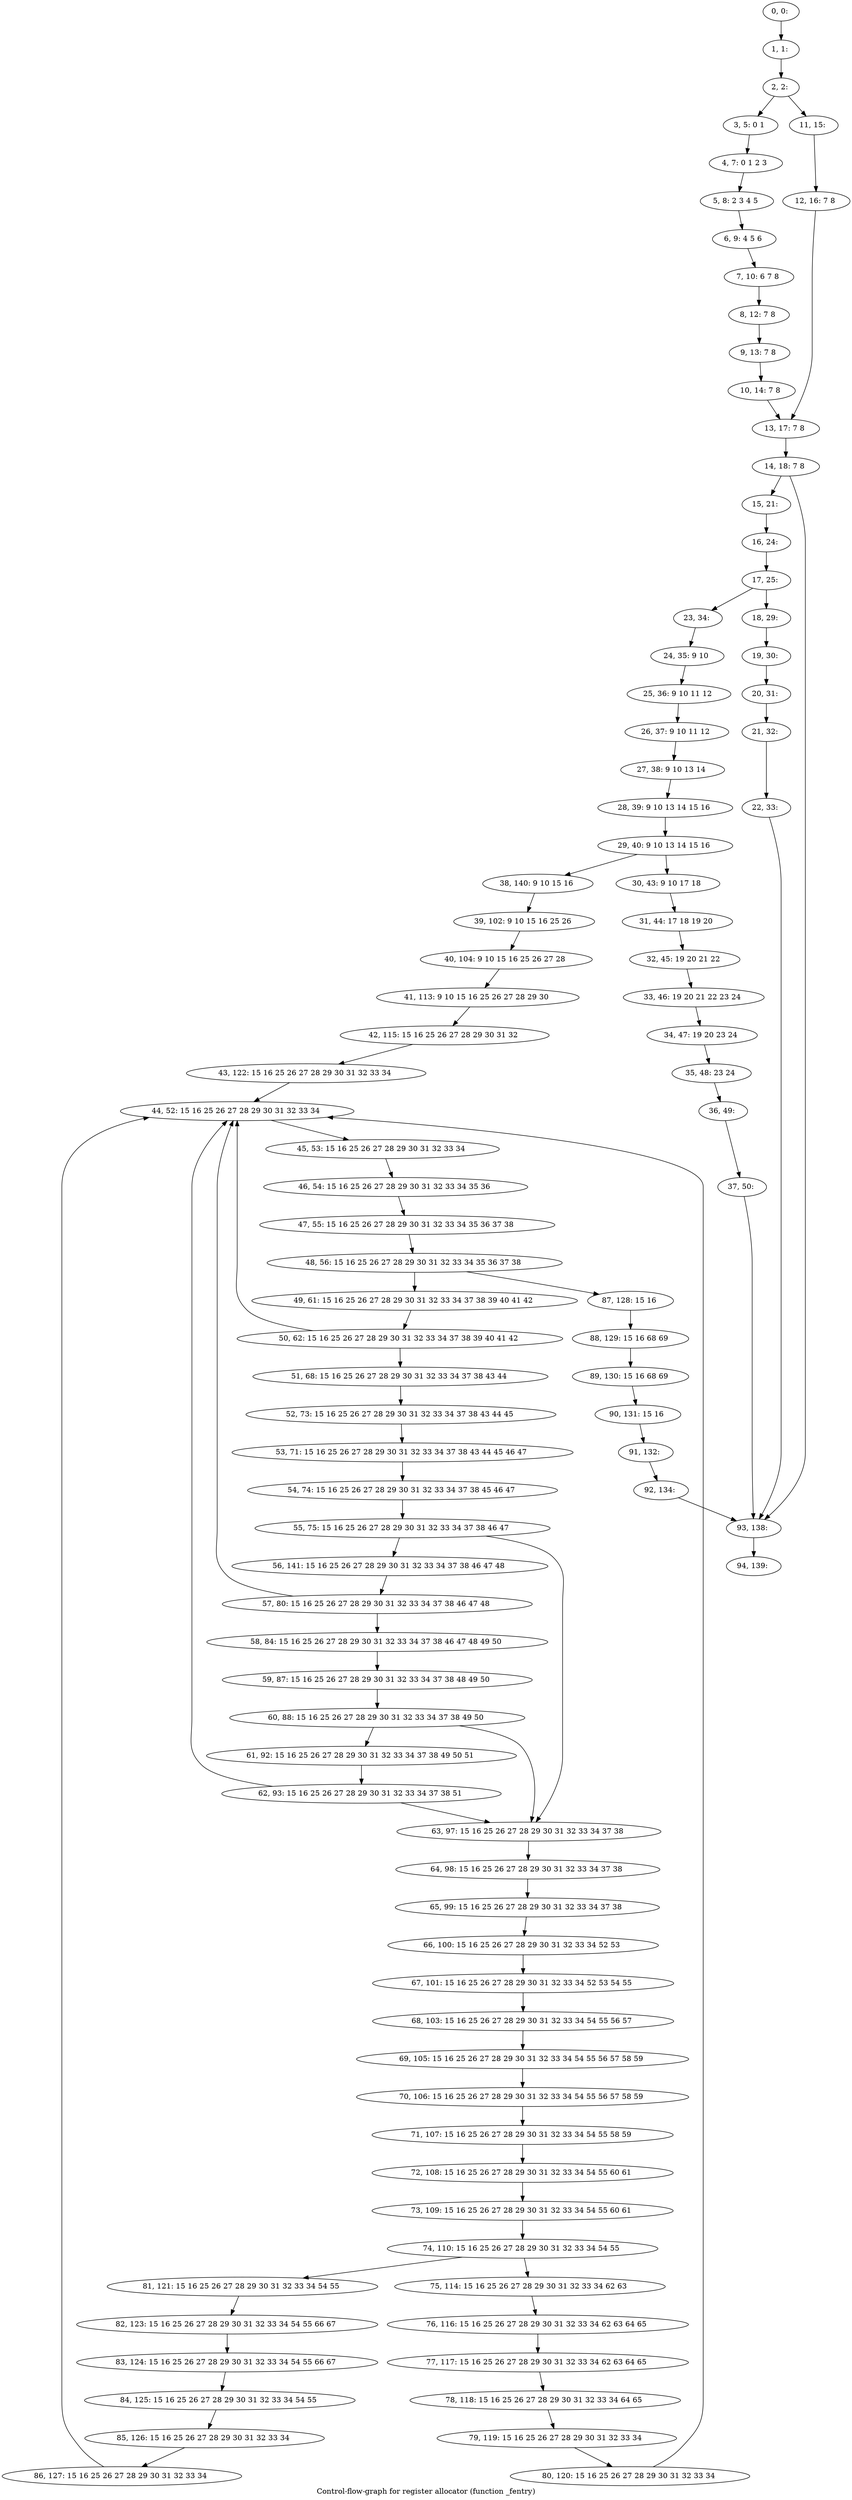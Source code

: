 digraph G {
graph [label="Control-flow-graph for register allocator (function _fentry)"]
0[label="0, 0: "];
1[label="1, 1: "];
2[label="2, 2: "];
3[label="3, 5: 0 1 "];
4[label="4, 7: 0 1 2 3 "];
5[label="5, 8: 2 3 4 5 "];
6[label="6, 9: 4 5 6 "];
7[label="7, 10: 6 7 8 "];
8[label="8, 12: 7 8 "];
9[label="9, 13: 7 8 "];
10[label="10, 14: 7 8 "];
11[label="11, 15: "];
12[label="12, 16: 7 8 "];
13[label="13, 17: 7 8 "];
14[label="14, 18: 7 8 "];
15[label="15, 21: "];
16[label="16, 24: "];
17[label="17, 25: "];
18[label="18, 29: "];
19[label="19, 30: "];
20[label="20, 31: "];
21[label="21, 32: "];
22[label="22, 33: "];
23[label="23, 34: "];
24[label="24, 35: 9 10 "];
25[label="25, 36: 9 10 11 12 "];
26[label="26, 37: 9 10 11 12 "];
27[label="27, 38: 9 10 13 14 "];
28[label="28, 39: 9 10 13 14 15 16 "];
29[label="29, 40: 9 10 13 14 15 16 "];
30[label="30, 43: 9 10 17 18 "];
31[label="31, 44: 17 18 19 20 "];
32[label="32, 45: 19 20 21 22 "];
33[label="33, 46: 19 20 21 22 23 24 "];
34[label="34, 47: 19 20 23 24 "];
35[label="35, 48: 23 24 "];
36[label="36, 49: "];
37[label="37, 50: "];
38[label="38, 140: 9 10 15 16 "];
39[label="39, 102: 9 10 15 16 25 26 "];
40[label="40, 104: 9 10 15 16 25 26 27 28 "];
41[label="41, 113: 9 10 15 16 25 26 27 28 29 30 "];
42[label="42, 115: 15 16 25 26 27 28 29 30 31 32 "];
43[label="43, 122: 15 16 25 26 27 28 29 30 31 32 33 34 "];
44[label="44, 52: 15 16 25 26 27 28 29 30 31 32 33 34 "];
45[label="45, 53: 15 16 25 26 27 28 29 30 31 32 33 34 "];
46[label="46, 54: 15 16 25 26 27 28 29 30 31 32 33 34 35 36 "];
47[label="47, 55: 15 16 25 26 27 28 29 30 31 32 33 34 35 36 37 38 "];
48[label="48, 56: 15 16 25 26 27 28 29 30 31 32 33 34 35 36 37 38 "];
49[label="49, 61: 15 16 25 26 27 28 29 30 31 32 33 34 37 38 39 40 41 42 "];
50[label="50, 62: 15 16 25 26 27 28 29 30 31 32 33 34 37 38 39 40 41 42 "];
51[label="51, 68: 15 16 25 26 27 28 29 30 31 32 33 34 37 38 43 44 "];
52[label="52, 73: 15 16 25 26 27 28 29 30 31 32 33 34 37 38 43 44 45 "];
53[label="53, 71: 15 16 25 26 27 28 29 30 31 32 33 34 37 38 43 44 45 46 47 "];
54[label="54, 74: 15 16 25 26 27 28 29 30 31 32 33 34 37 38 45 46 47 "];
55[label="55, 75: 15 16 25 26 27 28 29 30 31 32 33 34 37 38 46 47 "];
56[label="56, 141: 15 16 25 26 27 28 29 30 31 32 33 34 37 38 46 47 48 "];
57[label="57, 80: 15 16 25 26 27 28 29 30 31 32 33 34 37 38 46 47 48 "];
58[label="58, 84: 15 16 25 26 27 28 29 30 31 32 33 34 37 38 46 47 48 49 50 "];
59[label="59, 87: 15 16 25 26 27 28 29 30 31 32 33 34 37 38 48 49 50 "];
60[label="60, 88: 15 16 25 26 27 28 29 30 31 32 33 34 37 38 49 50 "];
61[label="61, 92: 15 16 25 26 27 28 29 30 31 32 33 34 37 38 49 50 51 "];
62[label="62, 93: 15 16 25 26 27 28 29 30 31 32 33 34 37 38 51 "];
63[label="63, 97: 15 16 25 26 27 28 29 30 31 32 33 34 37 38 "];
64[label="64, 98: 15 16 25 26 27 28 29 30 31 32 33 34 37 38 "];
65[label="65, 99: 15 16 25 26 27 28 29 30 31 32 33 34 37 38 "];
66[label="66, 100: 15 16 25 26 27 28 29 30 31 32 33 34 52 53 "];
67[label="67, 101: 15 16 25 26 27 28 29 30 31 32 33 34 52 53 54 55 "];
68[label="68, 103: 15 16 25 26 27 28 29 30 31 32 33 34 54 55 56 57 "];
69[label="69, 105: 15 16 25 26 27 28 29 30 31 32 33 34 54 55 56 57 58 59 "];
70[label="70, 106: 15 16 25 26 27 28 29 30 31 32 33 34 54 55 56 57 58 59 "];
71[label="71, 107: 15 16 25 26 27 28 29 30 31 32 33 34 54 55 58 59 "];
72[label="72, 108: 15 16 25 26 27 28 29 30 31 32 33 34 54 55 60 61 "];
73[label="73, 109: 15 16 25 26 27 28 29 30 31 32 33 34 54 55 60 61 "];
74[label="74, 110: 15 16 25 26 27 28 29 30 31 32 33 34 54 55 "];
75[label="75, 114: 15 16 25 26 27 28 29 30 31 32 33 34 62 63 "];
76[label="76, 116: 15 16 25 26 27 28 29 30 31 32 33 34 62 63 64 65 "];
77[label="77, 117: 15 16 25 26 27 28 29 30 31 32 33 34 62 63 64 65 "];
78[label="78, 118: 15 16 25 26 27 28 29 30 31 32 33 34 64 65 "];
79[label="79, 119: 15 16 25 26 27 28 29 30 31 32 33 34 "];
80[label="80, 120: 15 16 25 26 27 28 29 30 31 32 33 34 "];
81[label="81, 121: 15 16 25 26 27 28 29 30 31 32 33 34 54 55 "];
82[label="82, 123: 15 16 25 26 27 28 29 30 31 32 33 34 54 55 66 67 "];
83[label="83, 124: 15 16 25 26 27 28 29 30 31 32 33 34 54 55 66 67 "];
84[label="84, 125: 15 16 25 26 27 28 29 30 31 32 33 34 54 55 "];
85[label="85, 126: 15 16 25 26 27 28 29 30 31 32 33 34 "];
86[label="86, 127: 15 16 25 26 27 28 29 30 31 32 33 34 "];
87[label="87, 128: 15 16 "];
88[label="88, 129: 15 16 68 69 "];
89[label="89, 130: 15 16 68 69 "];
90[label="90, 131: 15 16 "];
91[label="91, 132: "];
92[label="92, 134: "];
93[label="93, 138: "];
94[label="94, 139: "];
0->1 ;
1->2 ;
2->3 ;
2->11 ;
3->4 ;
4->5 ;
5->6 ;
6->7 ;
7->8 ;
8->9 ;
9->10 ;
10->13 ;
11->12 ;
12->13 ;
13->14 ;
14->15 ;
14->93 ;
15->16 ;
16->17 ;
17->18 ;
17->23 ;
18->19 ;
19->20 ;
20->21 ;
21->22 ;
22->93 ;
23->24 ;
24->25 ;
25->26 ;
26->27 ;
27->28 ;
28->29 ;
29->30 ;
29->38 ;
30->31 ;
31->32 ;
32->33 ;
33->34 ;
34->35 ;
35->36 ;
36->37 ;
37->93 ;
38->39 ;
39->40 ;
40->41 ;
41->42 ;
42->43 ;
43->44 ;
44->45 ;
45->46 ;
46->47 ;
47->48 ;
48->49 ;
48->87 ;
49->50 ;
50->51 ;
50->44 ;
51->52 ;
52->53 ;
53->54 ;
54->55 ;
55->56 ;
55->63 ;
56->57 ;
57->58 ;
57->44 ;
58->59 ;
59->60 ;
60->61 ;
60->63 ;
61->62 ;
62->63 ;
62->44 ;
63->64 ;
64->65 ;
65->66 ;
66->67 ;
67->68 ;
68->69 ;
69->70 ;
70->71 ;
71->72 ;
72->73 ;
73->74 ;
74->75 ;
74->81 ;
75->76 ;
76->77 ;
77->78 ;
78->79 ;
79->80 ;
80->44 ;
81->82 ;
82->83 ;
83->84 ;
84->85 ;
85->86 ;
86->44 ;
87->88 ;
88->89 ;
89->90 ;
90->91 ;
91->92 ;
92->93 ;
93->94 ;
}

